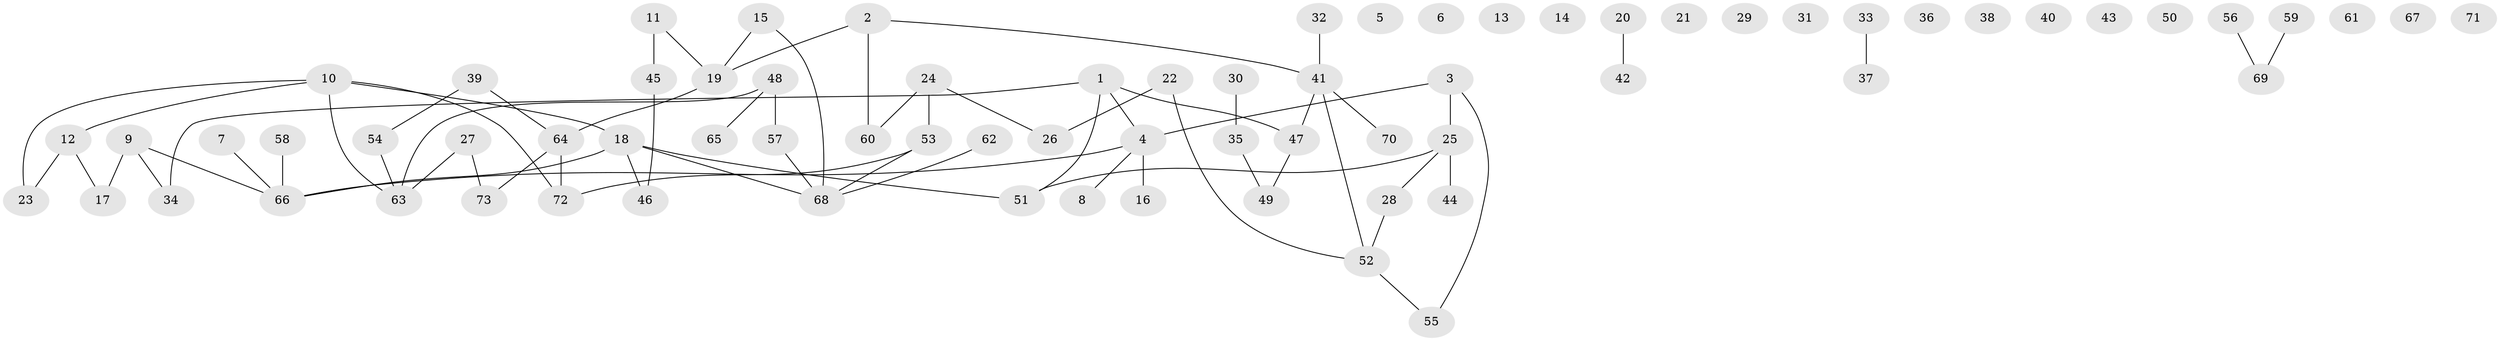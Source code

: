 // Generated by graph-tools (version 1.1) at 2025/49/03/09/25 03:49:13]
// undirected, 73 vertices, 70 edges
graph export_dot {
graph [start="1"]
  node [color=gray90,style=filled];
  1;
  2;
  3;
  4;
  5;
  6;
  7;
  8;
  9;
  10;
  11;
  12;
  13;
  14;
  15;
  16;
  17;
  18;
  19;
  20;
  21;
  22;
  23;
  24;
  25;
  26;
  27;
  28;
  29;
  30;
  31;
  32;
  33;
  34;
  35;
  36;
  37;
  38;
  39;
  40;
  41;
  42;
  43;
  44;
  45;
  46;
  47;
  48;
  49;
  50;
  51;
  52;
  53;
  54;
  55;
  56;
  57;
  58;
  59;
  60;
  61;
  62;
  63;
  64;
  65;
  66;
  67;
  68;
  69;
  70;
  71;
  72;
  73;
  1 -- 4;
  1 -- 34;
  1 -- 47;
  1 -- 51;
  2 -- 19;
  2 -- 41;
  2 -- 60;
  3 -- 4;
  3 -- 25;
  3 -- 55;
  4 -- 8;
  4 -- 16;
  4 -- 66;
  7 -- 66;
  9 -- 17;
  9 -- 34;
  9 -- 66;
  10 -- 12;
  10 -- 18;
  10 -- 23;
  10 -- 63;
  10 -- 72;
  11 -- 19;
  11 -- 45;
  12 -- 17;
  12 -- 23;
  15 -- 19;
  15 -- 68;
  18 -- 46;
  18 -- 51;
  18 -- 66;
  18 -- 68;
  19 -- 64;
  20 -- 42;
  22 -- 26;
  22 -- 52;
  24 -- 26;
  24 -- 53;
  24 -- 60;
  25 -- 28;
  25 -- 44;
  25 -- 51;
  27 -- 63;
  27 -- 73;
  28 -- 52;
  30 -- 35;
  32 -- 41;
  33 -- 37;
  35 -- 49;
  39 -- 54;
  39 -- 64;
  41 -- 47;
  41 -- 52;
  41 -- 70;
  45 -- 46;
  47 -- 49;
  48 -- 57;
  48 -- 63;
  48 -- 65;
  52 -- 55;
  53 -- 68;
  53 -- 72;
  54 -- 63;
  56 -- 69;
  57 -- 68;
  58 -- 66;
  59 -- 69;
  62 -- 68;
  64 -- 72;
  64 -- 73;
}

